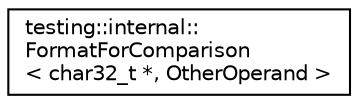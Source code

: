 digraph "类继承关系图"
{
  edge [fontname="Helvetica",fontsize="10",labelfontname="Helvetica",labelfontsize="10"];
  node [fontname="Helvetica",fontsize="10",shape=record];
  rankdir="LR";
  Node0 [label="testing::internal::\lFormatForComparison\l\< char32_t *, OtherOperand \>",height=0.2,width=0.4,color="black", fillcolor="white", style="filled",URL="$classtesting_1_1internal_1_1_format_for_comparison_3_01char32__t_01_5_00_01_other_operand_01_4.html"];
}
